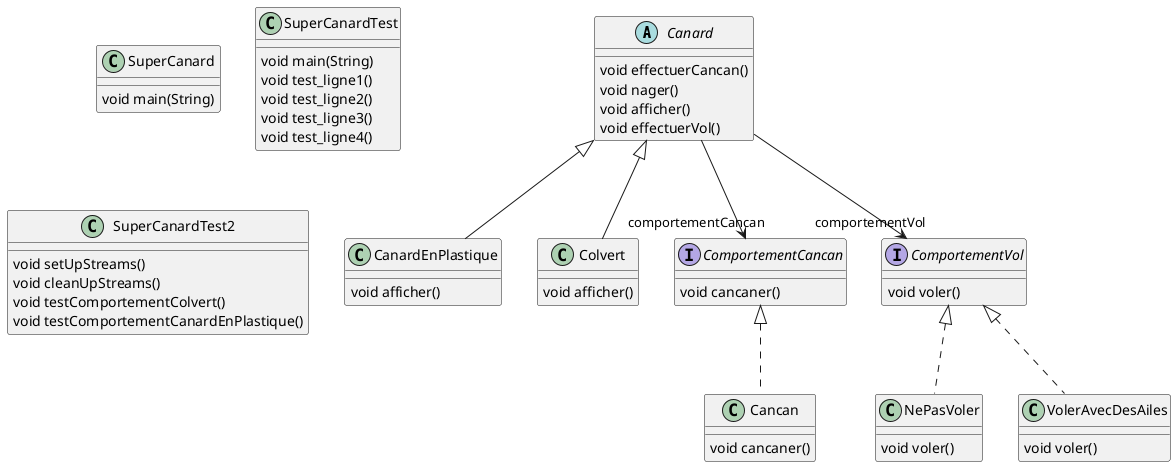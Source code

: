@startuml

' definitions
' -----------

' package ""
abstract Canard
class CanardEnPlastique
class Cancan
class Colvert
interface ComportementCancan
interface ComportementVol
class NePasVoler
class SuperCanard
class SuperCanardTest
class SuperCanardTest2
class VolerAvecDesAiles
' end package

Canard  --> "comportementVol" ComportementVol
Canard  --> "comportementCancan" ComportementCancan
' content
' -------

' ComportementVol:
ComportementVol : void voler()

' CanardEnPlastique:
Canard <|-- CanardEnPlastique
CanardEnPlastique : void afficher()

' Canard:
Canard : void effectuerCancan()
Canard : void nager()
Canard : void afficher()
Canard : void effectuerVol()

' SuperCanard:
SuperCanard : void main(String)

' ComportementCancan:
ComportementCancan : void cancaner()

' Colvert:
Canard <|-- Colvert
Colvert : void afficher()

' Cancan:
ComportementCancan <|.. Cancan
Cancan : void cancaner()

' VolerAvecDesAiles:
ComportementVol <|.. VolerAvecDesAiles
VolerAvecDesAiles : void voler()

' SuperCanardTest:
SuperCanardTest : void main(String)
SuperCanardTest : void test_ligne1()
SuperCanardTest : void test_ligne2()
SuperCanardTest : void test_ligne3()
SuperCanardTest : void test_ligne4()

' SuperCanardTest2:
SuperCanardTest2 : void setUpStreams()
SuperCanardTest2 : void cleanUpStreams()
SuperCanardTest2 : void testComportementColvert()
SuperCanardTest2 : void testComportementCanardEnPlastique()

' NePasVoler:
ComportementVol <|.. NePasVoler
NePasVoler : void voler()

@enduml
